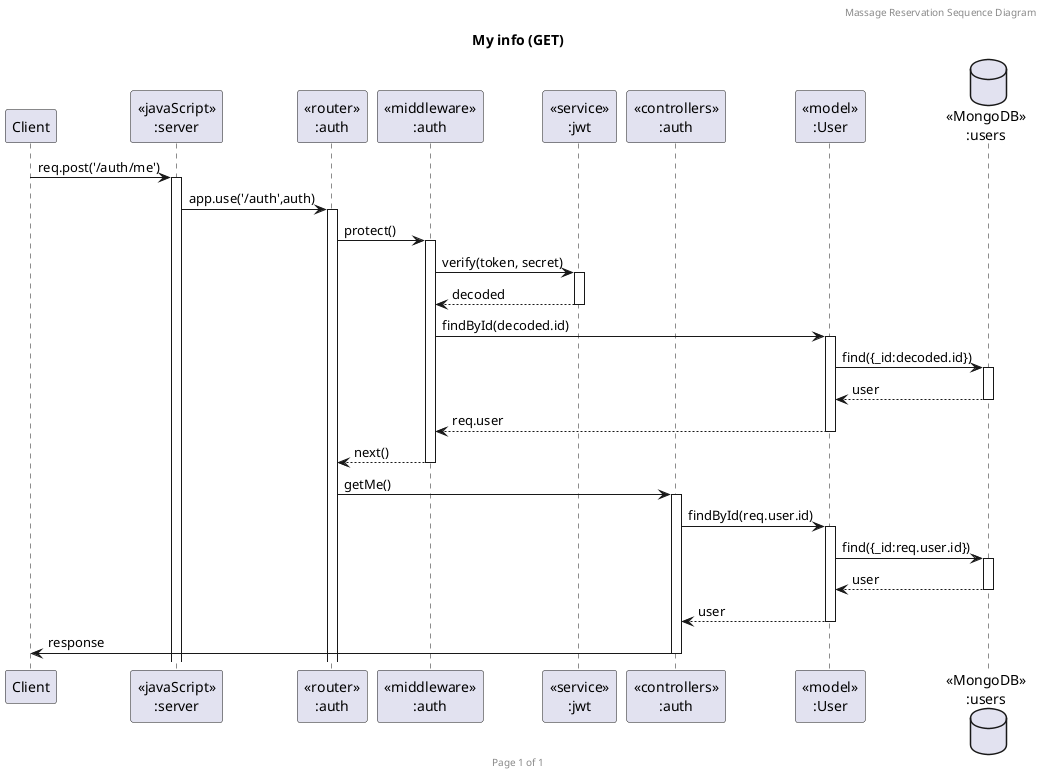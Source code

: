 @startuml My info (GET)

header Massage Reservation Sequence Diagram
footer Page %page% of %lastpage%
title "My info (GET)"

participant "Client" as client
participant "<<javaScript>>\n:server" as server
participant "<<router>>\n:auth" as routerAuth
participant "<<middleware>>\n:auth" as middlewareAuth
participant "<<service>>\n:jwt" as jwtAuth
participant "<<controllers>>\n:auth" as controllersAuth
participant "<<model>>\n:User" as modelUser
database "<<MongoDB>>\n:users" as UsersDatabase

client->server ++:req.post('/auth/me')
server->routerAuth ++:app.use('/auth',auth)
routerAuth -> middlewareAuth ++:protect()
middlewareAuth -> jwtAuth ++:verify(token, secret)
middlewareAuth <-- jwtAuth --:decoded
middlewareAuth -> modelUser ++:findById(decoded.id)
modelUser -> UsersDatabase ++: find({_id:decoded.id})
modelUser <-- UsersDatabase --:user
middlewareAuth <-- modelUser --:req.user
routerAuth <-- middlewareAuth --:next()
routerAuth -> controllersAuth ++:getMe()
controllersAuth -> modelUser ++:findById(req.user.id)
modelUser -> UsersDatabase ++: find({_id:req.user.id})
modelUser <-- UsersDatabase --:user
controllersAuth <-- modelUser --:user
client <- controllersAuth --:response


@enduml
